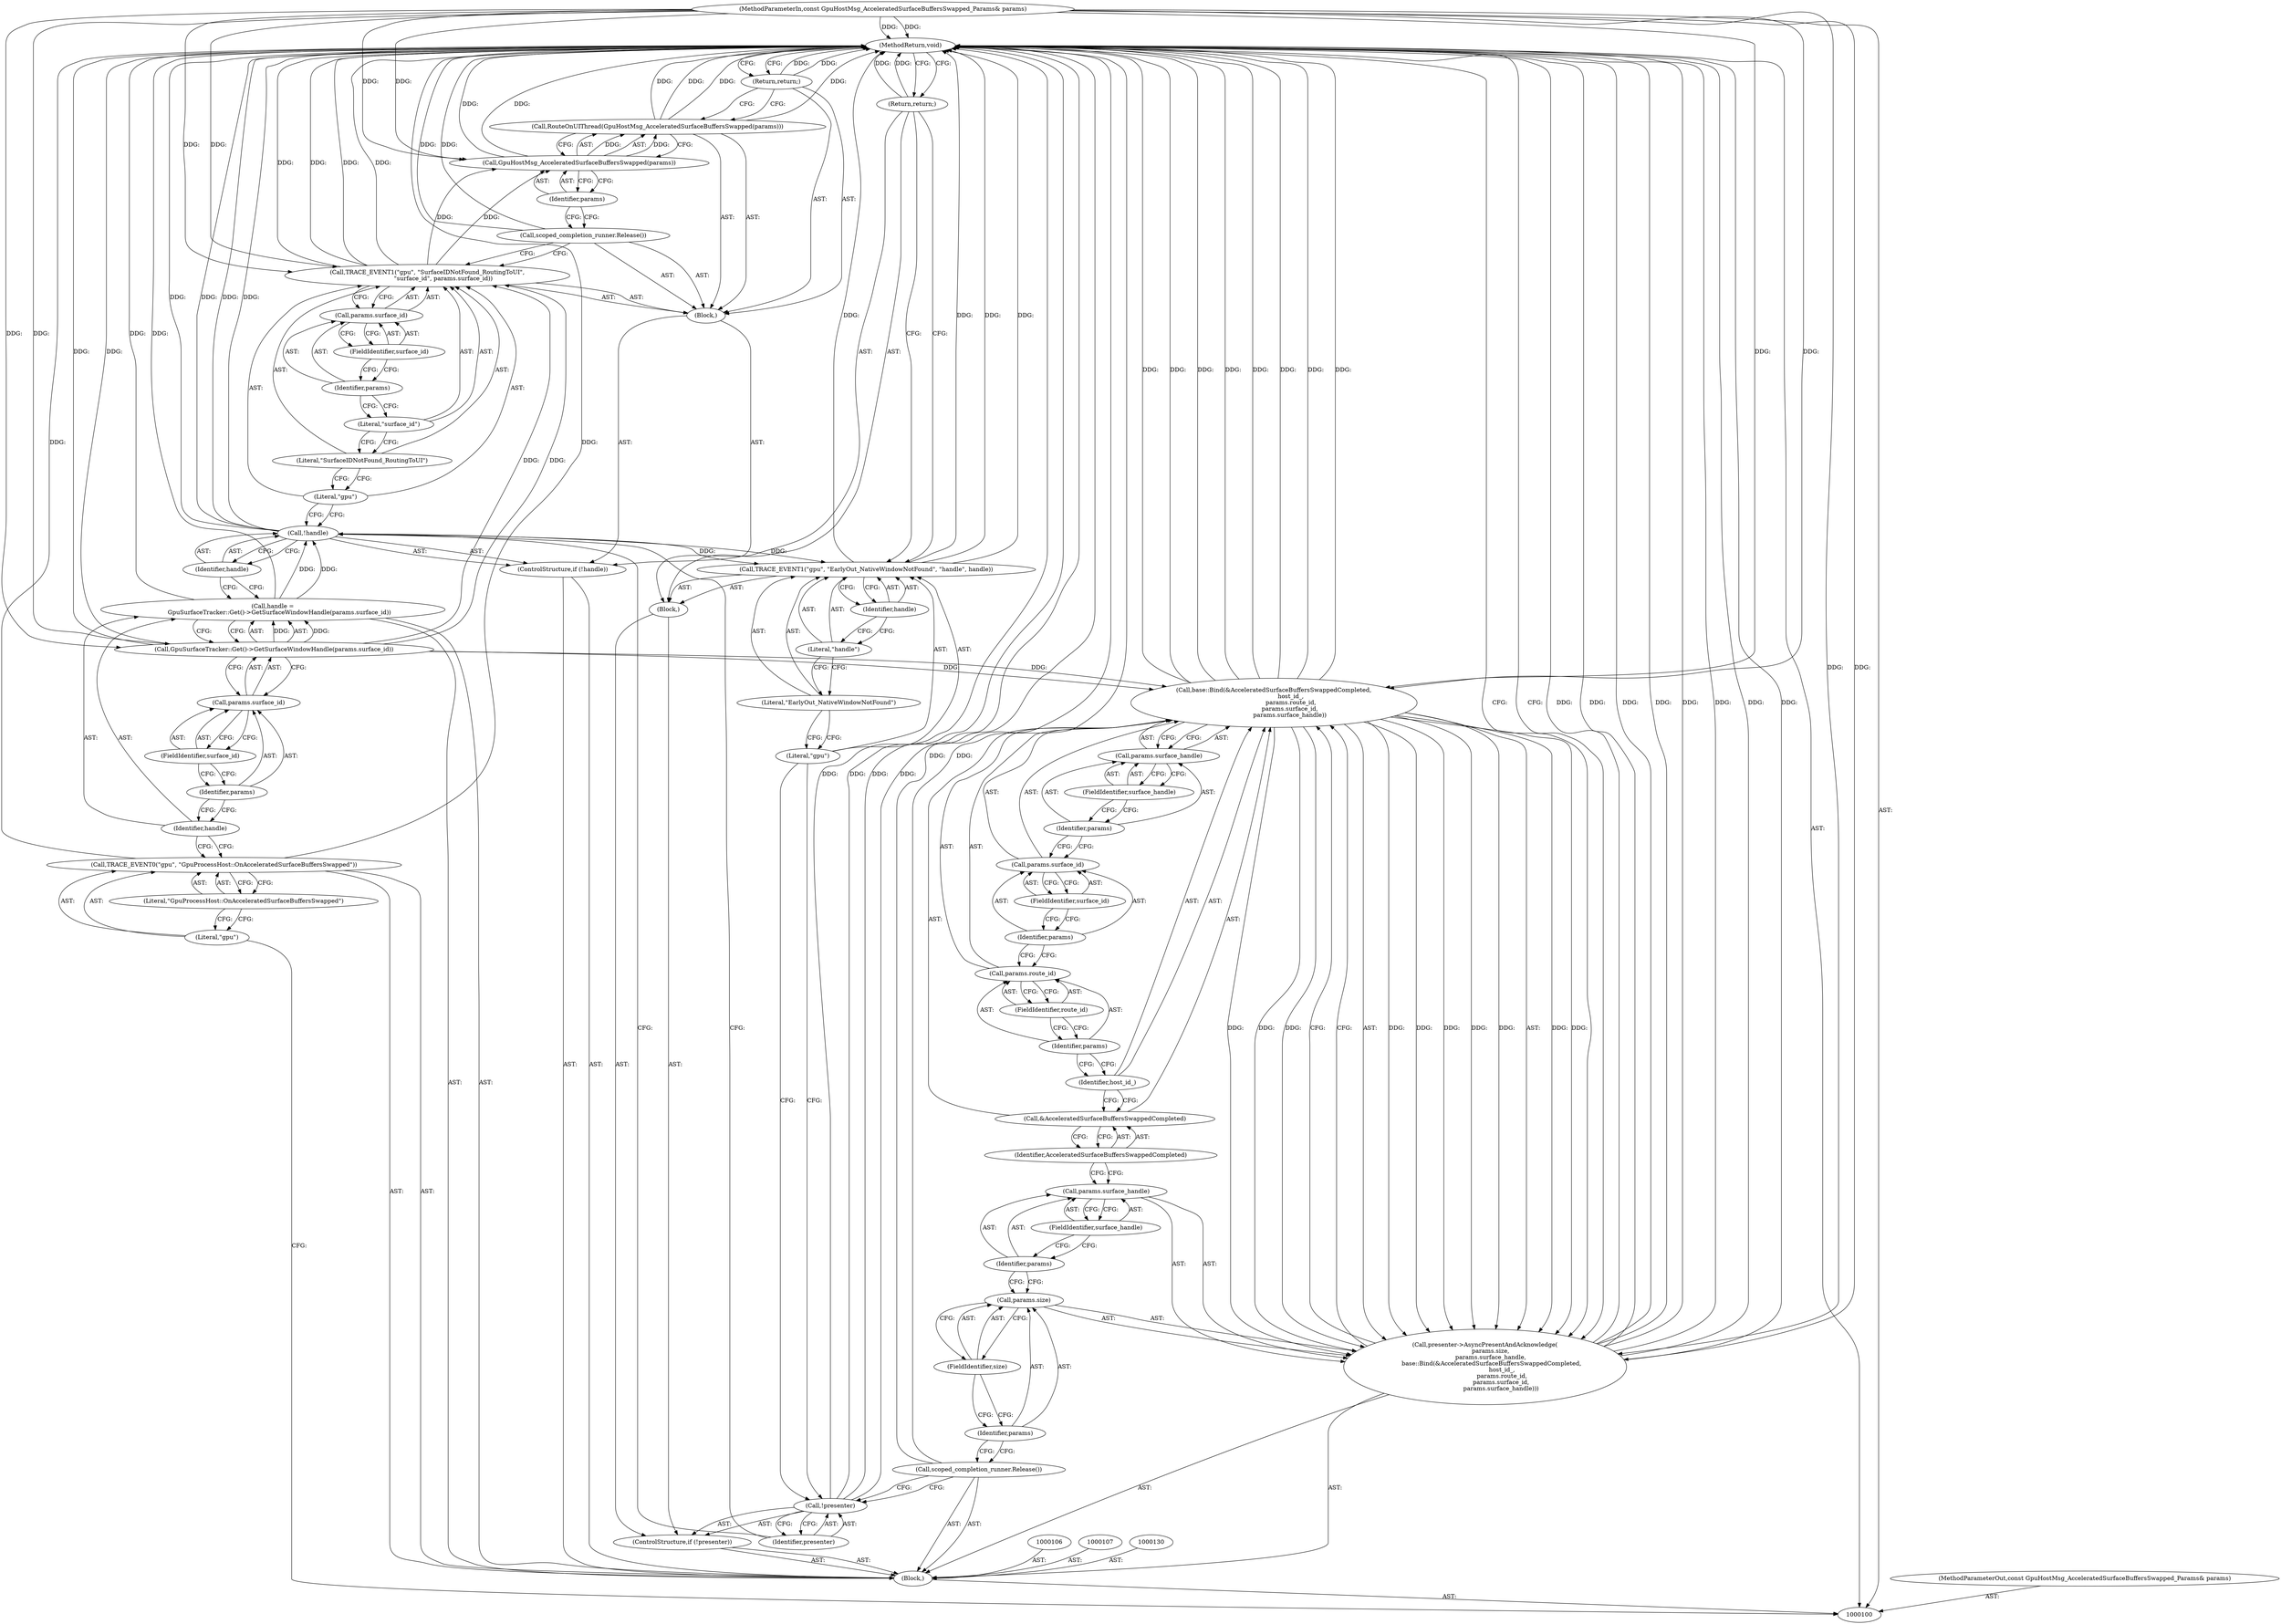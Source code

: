 digraph "0_Chrome_18d67244984a574ba2dd8779faabc0e3e34f4b76_3" {
"1000162" [label="(MethodReturn,void)"];
"1000108" [label="(Call,handle =\n       GpuSurfaceTracker::Get()->GetSurfaceWindowHandle(params.surface_id))"];
"1000109" [label="(Identifier,handle)"];
"1000111" [label="(Call,params.surface_id)"];
"1000112" [label="(Identifier,params)"];
"1000113" [label="(FieldIdentifier,surface_id)"];
"1000110" [label="(Call,GpuSurfaceTracker::Get()->GetSurfaceWindowHandle(params.surface_id))"];
"1000117" [label="(Block,)"];
"1000114" [label="(ControlStructure,if (!handle))"];
"1000115" [label="(Call,!handle)"];
"1000116" [label="(Identifier,handle)"];
"1000119" [label="(Literal,\"gpu\")"];
"1000120" [label="(Literal,\"SurfaceIDNotFound_RoutingToUI\")"];
"1000118" [label="(Call,TRACE_EVENT1(\"gpu\", \"SurfaceIDNotFound_RoutingToUI\",\n                 \"surface_id\", params.surface_id))"];
"1000121" [label="(Literal,\"surface_id\")"];
"1000122" [label="(Call,params.surface_id)"];
"1000123" [label="(Identifier,params)"];
"1000124" [label="(FieldIdentifier,surface_id)"];
"1000125" [label="(Call,scoped_completion_runner.Release())"];
"1000127" [label="(Call,GpuHostMsg_AcceleratedSurfaceBuffersSwapped(params))"];
"1000126" [label="(Call,RouteOnUIThread(GpuHostMsg_AcceleratedSurfaceBuffersSwapped(params)))"];
"1000128" [label="(Identifier,params)"];
"1000101" [label="(MethodParameterIn,const GpuHostMsg_AcceleratedSurfaceBuffersSwapped_Params& params)"];
"1000230" [label="(MethodParameterOut,const GpuHostMsg_AcceleratedSurfaceBuffersSwapped_Params& params)"];
"1000102" [label="(Block,)"];
"1000129" [label="(Return,return;)"];
"1000134" [label="(Block,)"];
"1000131" [label="(ControlStructure,if (!presenter))"];
"1000132" [label="(Call,!presenter)"];
"1000133" [label="(Identifier,presenter)"];
"1000136" [label="(Literal,\"gpu\")"];
"1000137" [label="(Literal,\"EarlyOut_NativeWindowNotFound\")"];
"1000135" [label="(Call,TRACE_EVENT1(\"gpu\", \"EarlyOut_NativeWindowNotFound\", \"handle\", handle))"];
"1000138" [label="(Literal,\"handle\")"];
"1000139" [label="(Identifier,handle)"];
"1000140" [label="(Return,return;)"];
"1000104" [label="(Literal,\"gpu\")"];
"1000103" [label="(Call,TRACE_EVENT0(\"gpu\", \"GpuProcessHost::OnAcceleratedSurfaceBuffersSwapped\"))"];
"1000105" [label="(Literal,\"GpuProcessHost::OnAcceleratedSurfaceBuffersSwapped\")"];
"1000141" [label="(Call,scoped_completion_runner.Release())"];
"1000142" [label="(Call,presenter->AsyncPresentAndAcknowledge(\n      params.size,\n      params.surface_handle,\n       base::Bind(&AcceleratedSurfaceBuffersSwappedCompleted,\n                  host_id_,\n                  params.route_id,\n                 params.surface_id,\n                 params.surface_handle)))"];
"1000145" [label="(FieldIdentifier,size)"];
"1000143" [label="(Call,params.size)"];
"1000144" [label="(Identifier,params)"];
"1000148" [label="(FieldIdentifier,surface_handle)"];
"1000146" [label="(Call,params.surface_handle)"];
"1000147" [label="(Identifier,params)"];
"1000150" [label="(Call,&AcceleratedSurfaceBuffersSwappedCompleted)"];
"1000151" [label="(Identifier,AcceleratedSurfaceBuffersSwappedCompleted)"];
"1000149" [label="(Call,base::Bind(&AcceleratedSurfaceBuffersSwappedCompleted,\n                  host_id_,\n                  params.route_id,\n                 params.surface_id,\n                 params.surface_handle))"];
"1000152" [label="(Identifier,host_id_)"];
"1000153" [label="(Call,params.route_id)"];
"1000154" [label="(Identifier,params)"];
"1000155" [label="(FieldIdentifier,route_id)"];
"1000156" [label="(Call,params.surface_id)"];
"1000157" [label="(Identifier,params)"];
"1000158" [label="(FieldIdentifier,surface_id)"];
"1000159" [label="(Call,params.surface_handle)"];
"1000160" [label="(Identifier,params)"];
"1000161" [label="(FieldIdentifier,surface_handle)"];
"1000162" -> "1000100"  [label="AST: "];
"1000162" -> "1000129"  [label="CFG: "];
"1000162" -> "1000140"  [label="CFG: "];
"1000162" -> "1000142"  [label="CFG: "];
"1000126" -> "1000162"  [label="DDG: "];
"1000126" -> "1000162"  [label="DDG: "];
"1000142" -> "1000162"  [label="DDG: "];
"1000142" -> "1000162"  [label="DDG: "];
"1000142" -> "1000162"  [label="DDG: "];
"1000142" -> "1000162"  [label="DDG: "];
"1000125" -> "1000162"  [label="DDG: "];
"1000149" -> "1000162"  [label="DDG: "];
"1000149" -> "1000162"  [label="DDG: "];
"1000149" -> "1000162"  [label="DDG: "];
"1000149" -> "1000162"  [label="DDG: "];
"1000103" -> "1000162"  [label="DDG: "];
"1000115" -> "1000162"  [label="DDG: "];
"1000115" -> "1000162"  [label="DDG: "];
"1000118" -> "1000162"  [label="DDG: "];
"1000118" -> "1000162"  [label="DDG: "];
"1000132" -> "1000162"  [label="DDG: "];
"1000132" -> "1000162"  [label="DDG: "];
"1000141" -> "1000162"  [label="DDG: "];
"1000135" -> "1000162"  [label="DDG: "];
"1000135" -> "1000162"  [label="DDG: "];
"1000101" -> "1000162"  [label="DDG: "];
"1000108" -> "1000162"  [label="DDG: "];
"1000127" -> "1000162"  [label="DDG: "];
"1000110" -> "1000162"  [label="DDG: "];
"1000129" -> "1000162"  [label="DDG: "];
"1000140" -> "1000162"  [label="DDG: "];
"1000108" -> "1000102"  [label="AST: "];
"1000108" -> "1000110"  [label="CFG: "];
"1000109" -> "1000108"  [label="AST: "];
"1000110" -> "1000108"  [label="AST: "];
"1000116" -> "1000108"  [label="CFG: "];
"1000108" -> "1000162"  [label="DDG: "];
"1000110" -> "1000108"  [label="DDG: "];
"1000108" -> "1000115"  [label="DDG: "];
"1000109" -> "1000108"  [label="AST: "];
"1000109" -> "1000103"  [label="CFG: "];
"1000112" -> "1000109"  [label="CFG: "];
"1000111" -> "1000110"  [label="AST: "];
"1000111" -> "1000113"  [label="CFG: "];
"1000112" -> "1000111"  [label="AST: "];
"1000113" -> "1000111"  [label="AST: "];
"1000110" -> "1000111"  [label="CFG: "];
"1000112" -> "1000111"  [label="AST: "];
"1000112" -> "1000109"  [label="CFG: "];
"1000113" -> "1000112"  [label="CFG: "];
"1000113" -> "1000111"  [label="AST: "];
"1000113" -> "1000112"  [label="CFG: "];
"1000111" -> "1000113"  [label="CFG: "];
"1000110" -> "1000108"  [label="AST: "];
"1000110" -> "1000111"  [label="CFG: "];
"1000111" -> "1000110"  [label="AST: "];
"1000108" -> "1000110"  [label="CFG: "];
"1000110" -> "1000162"  [label="DDG: "];
"1000110" -> "1000108"  [label="DDG: "];
"1000101" -> "1000110"  [label="DDG: "];
"1000110" -> "1000118"  [label="DDG: "];
"1000110" -> "1000149"  [label="DDG: "];
"1000117" -> "1000114"  [label="AST: "];
"1000118" -> "1000117"  [label="AST: "];
"1000125" -> "1000117"  [label="AST: "];
"1000126" -> "1000117"  [label="AST: "];
"1000129" -> "1000117"  [label="AST: "];
"1000114" -> "1000102"  [label="AST: "];
"1000115" -> "1000114"  [label="AST: "];
"1000117" -> "1000114"  [label="AST: "];
"1000115" -> "1000114"  [label="AST: "];
"1000115" -> "1000116"  [label="CFG: "];
"1000116" -> "1000115"  [label="AST: "];
"1000119" -> "1000115"  [label="CFG: "];
"1000133" -> "1000115"  [label="CFG: "];
"1000115" -> "1000162"  [label="DDG: "];
"1000115" -> "1000162"  [label="DDG: "];
"1000108" -> "1000115"  [label="DDG: "];
"1000115" -> "1000135"  [label="DDG: "];
"1000116" -> "1000115"  [label="AST: "];
"1000116" -> "1000108"  [label="CFG: "];
"1000115" -> "1000116"  [label="CFG: "];
"1000119" -> "1000118"  [label="AST: "];
"1000119" -> "1000115"  [label="CFG: "];
"1000120" -> "1000119"  [label="CFG: "];
"1000120" -> "1000118"  [label="AST: "];
"1000120" -> "1000119"  [label="CFG: "];
"1000121" -> "1000120"  [label="CFG: "];
"1000118" -> "1000117"  [label="AST: "];
"1000118" -> "1000122"  [label="CFG: "];
"1000119" -> "1000118"  [label="AST: "];
"1000120" -> "1000118"  [label="AST: "];
"1000121" -> "1000118"  [label="AST: "];
"1000122" -> "1000118"  [label="AST: "];
"1000125" -> "1000118"  [label="CFG: "];
"1000118" -> "1000162"  [label="DDG: "];
"1000118" -> "1000162"  [label="DDG: "];
"1000110" -> "1000118"  [label="DDG: "];
"1000101" -> "1000118"  [label="DDG: "];
"1000118" -> "1000127"  [label="DDG: "];
"1000121" -> "1000118"  [label="AST: "];
"1000121" -> "1000120"  [label="CFG: "];
"1000123" -> "1000121"  [label="CFG: "];
"1000122" -> "1000118"  [label="AST: "];
"1000122" -> "1000124"  [label="CFG: "];
"1000123" -> "1000122"  [label="AST: "];
"1000124" -> "1000122"  [label="AST: "];
"1000118" -> "1000122"  [label="CFG: "];
"1000123" -> "1000122"  [label="AST: "];
"1000123" -> "1000121"  [label="CFG: "];
"1000124" -> "1000123"  [label="CFG: "];
"1000124" -> "1000122"  [label="AST: "];
"1000124" -> "1000123"  [label="CFG: "];
"1000122" -> "1000124"  [label="CFG: "];
"1000125" -> "1000117"  [label="AST: "];
"1000125" -> "1000118"  [label="CFG: "];
"1000128" -> "1000125"  [label="CFG: "];
"1000125" -> "1000162"  [label="DDG: "];
"1000127" -> "1000126"  [label="AST: "];
"1000127" -> "1000128"  [label="CFG: "];
"1000128" -> "1000127"  [label="AST: "];
"1000126" -> "1000127"  [label="CFG: "];
"1000127" -> "1000162"  [label="DDG: "];
"1000127" -> "1000126"  [label="DDG: "];
"1000118" -> "1000127"  [label="DDG: "];
"1000101" -> "1000127"  [label="DDG: "];
"1000126" -> "1000117"  [label="AST: "];
"1000126" -> "1000127"  [label="CFG: "];
"1000127" -> "1000126"  [label="AST: "];
"1000129" -> "1000126"  [label="CFG: "];
"1000126" -> "1000162"  [label="DDG: "];
"1000126" -> "1000162"  [label="DDG: "];
"1000127" -> "1000126"  [label="DDG: "];
"1000128" -> "1000127"  [label="AST: "];
"1000128" -> "1000125"  [label="CFG: "];
"1000127" -> "1000128"  [label="CFG: "];
"1000101" -> "1000100"  [label="AST: "];
"1000101" -> "1000162"  [label="DDG: "];
"1000101" -> "1000110"  [label="DDG: "];
"1000101" -> "1000118"  [label="DDG: "];
"1000101" -> "1000127"  [label="DDG: "];
"1000101" -> "1000142"  [label="DDG: "];
"1000101" -> "1000149"  [label="DDG: "];
"1000230" -> "1000100"  [label="AST: "];
"1000102" -> "1000100"  [label="AST: "];
"1000103" -> "1000102"  [label="AST: "];
"1000106" -> "1000102"  [label="AST: "];
"1000107" -> "1000102"  [label="AST: "];
"1000108" -> "1000102"  [label="AST: "];
"1000114" -> "1000102"  [label="AST: "];
"1000130" -> "1000102"  [label="AST: "];
"1000131" -> "1000102"  [label="AST: "];
"1000141" -> "1000102"  [label="AST: "];
"1000142" -> "1000102"  [label="AST: "];
"1000129" -> "1000117"  [label="AST: "];
"1000129" -> "1000126"  [label="CFG: "];
"1000162" -> "1000129"  [label="CFG: "];
"1000129" -> "1000162"  [label="DDG: "];
"1000134" -> "1000131"  [label="AST: "];
"1000135" -> "1000134"  [label="AST: "];
"1000140" -> "1000134"  [label="AST: "];
"1000131" -> "1000102"  [label="AST: "];
"1000132" -> "1000131"  [label="AST: "];
"1000134" -> "1000131"  [label="AST: "];
"1000132" -> "1000131"  [label="AST: "];
"1000132" -> "1000133"  [label="CFG: "];
"1000133" -> "1000132"  [label="AST: "];
"1000136" -> "1000132"  [label="CFG: "];
"1000141" -> "1000132"  [label="CFG: "];
"1000132" -> "1000162"  [label="DDG: "];
"1000132" -> "1000162"  [label="DDG: "];
"1000133" -> "1000132"  [label="AST: "];
"1000133" -> "1000115"  [label="CFG: "];
"1000132" -> "1000133"  [label="CFG: "];
"1000136" -> "1000135"  [label="AST: "];
"1000136" -> "1000132"  [label="CFG: "];
"1000137" -> "1000136"  [label="CFG: "];
"1000137" -> "1000135"  [label="AST: "];
"1000137" -> "1000136"  [label="CFG: "];
"1000138" -> "1000137"  [label="CFG: "];
"1000135" -> "1000134"  [label="AST: "];
"1000135" -> "1000139"  [label="CFG: "];
"1000136" -> "1000135"  [label="AST: "];
"1000137" -> "1000135"  [label="AST: "];
"1000138" -> "1000135"  [label="AST: "];
"1000139" -> "1000135"  [label="AST: "];
"1000140" -> "1000135"  [label="CFG: "];
"1000135" -> "1000162"  [label="DDG: "];
"1000135" -> "1000162"  [label="DDG: "];
"1000115" -> "1000135"  [label="DDG: "];
"1000138" -> "1000135"  [label="AST: "];
"1000138" -> "1000137"  [label="CFG: "];
"1000139" -> "1000138"  [label="CFG: "];
"1000139" -> "1000135"  [label="AST: "];
"1000139" -> "1000138"  [label="CFG: "];
"1000135" -> "1000139"  [label="CFG: "];
"1000140" -> "1000134"  [label="AST: "];
"1000140" -> "1000135"  [label="CFG: "];
"1000162" -> "1000140"  [label="CFG: "];
"1000140" -> "1000162"  [label="DDG: "];
"1000104" -> "1000103"  [label="AST: "];
"1000104" -> "1000100"  [label="CFG: "];
"1000105" -> "1000104"  [label="CFG: "];
"1000103" -> "1000102"  [label="AST: "];
"1000103" -> "1000105"  [label="CFG: "];
"1000104" -> "1000103"  [label="AST: "];
"1000105" -> "1000103"  [label="AST: "];
"1000109" -> "1000103"  [label="CFG: "];
"1000103" -> "1000162"  [label="DDG: "];
"1000105" -> "1000103"  [label="AST: "];
"1000105" -> "1000104"  [label="CFG: "];
"1000103" -> "1000105"  [label="CFG: "];
"1000141" -> "1000102"  [label="AST: "];
"1000141" -> "1000132"  [label="CFG: "];
"1000144" -> "1000141"  [label="CFG: "];
"1000141" -> "1000162"  [label="DDG: "];
"1000142" -> "1000102"  [label="AST: "];
"1000142" -> "1000149"  [label="CFG: "];
"1000143" -> "1000142"  [label="AST: "];
"1000146" -> "1000142"  [label="AST: "];
"1000149" -> "1000142"  [label="AST: "];
"1000162" -> "1000142"  [label="CFG: "];
"1000142" -> "1000162"  [label="DDG: "];
"1000142" -> "1000162"  [label="DDG: "];
"1000142" -> "1000162"  [label="DDG: "];
"1000142" -> "1000162"  [label="DDG: "];
"1000101" -> "1000142"  [label="DDG: "];
"1000149" -> "1000142"  [label="DDG: "];
"1000149" -> "1000142"  [label="DDG: "];
"1000149" -> "1000142"  [label="DDG: "];
"1000149" -> "1000142"  [label="DDG: "];
"1000149" -> "1000142"  [label="DDG: "];
"1000145" -> "1000143"  [label="AST: "];
"1000145" -> "1000144"  [label="CFG: "];
"1000143" -> "1000145"  [label="CFG: "];
"1000143" -> "1000142"  [label="AST: "];
"1000143" -> "1000145"  [label="CFG: "];
"1000144" -> "1000143"  [label="AST: "];
"1000145" -> "1000143"  [label="AST: "];
"1000147" -> "1000143"  [label="CFG: "];
"1000144" -> "1000143"  [label="AST: "];
"1000144" -> "1000141"  [label="CFG: "];
"1000145" -> "1000144"  [label="CFG: "];
"1000148" -> "1000146"  [label="AST: "];
"1000148" -> "1000147"  [label="CFG: "];
"1000146" -> "1000148"  [label="CFG: "];
"1000146" -> "1000142"  [label="AST: "];
"1000146" -> "1000148"  [label="CFG: "];
"1000147" -> "1000146"  [label="AST: "];
"1000148" -> "1000146"  [label="AST: "];
"1000151" -> "1000146"  [label="CFG: "];
"1000147" -> "1000146"  [label="AST: "];
"1000147" -> "1000143"  [label="CFG: "];
"1000148" -> "1000147"  [label="CFG: "];
"1000150" -> "1000149"  [label="AST: "];
"1000150" -> "1000151"  [label="CFG: "];
"1000151" -> "1000150"  [label="AST: "];
"1000152" -> "1000150"  [label="CFG: "];
"1000151" -> "1000150"  [label="AST: "];
"1000151" -> "1000146"  [label="CFG: "];
"1000150" -> "1000151"  [label="CFG: "];
"1000149" -> "1000142"  [label="AST: "];
"1000149" -> "1000159"  [label="CFG: "];
"1000150" -> "1000149"  [label="AST: "];
"1000152" -> "1000149"  [label="AST: "];
"1000153" -> "1000149"  [label="AST: "];
"1000156" -> "1000149"  [label="AST: "];
"1000159" -> "1000149"  [label="AST: "];
"1000142" -> "1000149"  [label="CFG: "];
"1000149" -> "1000162"  [label="DDG: "];
"1000149" -> "1000162"  [label="DDG: "];
"1000149" -> "1000162"  [label="DDG: "];
"1000149" -> "1000162"  [label="DDG: "];
"1000149" -> "1000142"  [label="DDG: "];
"1000149" -> "1000142"  [label="DDG: "];
"1000149" -> "1000142"  [label="DDG: "];
"1000149" -> "1000142"  [label="DDG: "];
"1000149" -> "1000142"  [label="DDG: "];
"1000101" -> "1000149"  [label="DDG: "];
"1000110" -> "1000149"  [label="DDG: "];
"1000152" -> "1000149"  [label="AST: "];
"1000152" -> "1000150"  [label="CFG: "];
"1000154" -> "1000152"  [label="CFG: "];
"1000153" -> "1000149"  [label="AST: "];
"1000153" -> "1000155"  [label="CFG: "];
"1000154" -> "1000153"  [label="AST: "];
"1000155" -> "1000153"  [label="AST: "];
"1000157" -> "1000153"  [label="CFG: "];
"1000154" -> "1000153"  [label="AST: "];
"1000154" -> "1000152"  [label="CFG: "];
"1000155" -> "1000154"  [label="CFG: "];
"1000155" -> "1000153"  [label="AST: "];
"1000155" -> "1000154"  [label="CFG: "];
"1000153" -> "1000155"  [label="CFG: "];
"1000156" -> "1000149"  [label="AST: "];
"1000156" -> "1000158"  [label="CFG: "];
"1000157" -> "1000156"  [label="AST: "];
"1000158" -> "1000156"  [label="AST: "];
"1000160" -> "1000156"  [label="CFG: "];
"1000157" -> "1000156"  [label="AST: "];
"1000157" -> "1000153"  [label="CFG: "];
"1000158" -> "1000157"  [label="CFG: "];
"1000158" -> "1000156"  [label="AST: "];
"1000158" -> "1000157"  [label="CFG: "];
"1000156" -> "1000158"  [label="CFG: "];
"1000159" -> "1000149"  [label="AST: "];
"1000159" -> "1000161"  [label="CFG: "];
"1000160" -> "1000159"  [label="AST: "];
"1000161" -> "1000159"  [label="AST: "];
"1000149" -> "1000159"  [label="CFG: "];
"1000160" -> "1000159"  [label="AST: "];
"1000160" -> "1000156"  [label="CFG: "];
"1000161" -> "1000160"  [label="CFG: "];
"1000161" -> "1000159"  [label="AST: "];
"1000161" -> "1000160"  [label="CFG: "];
"1000159" -> "1000161"  [label="CFG: "];
}
